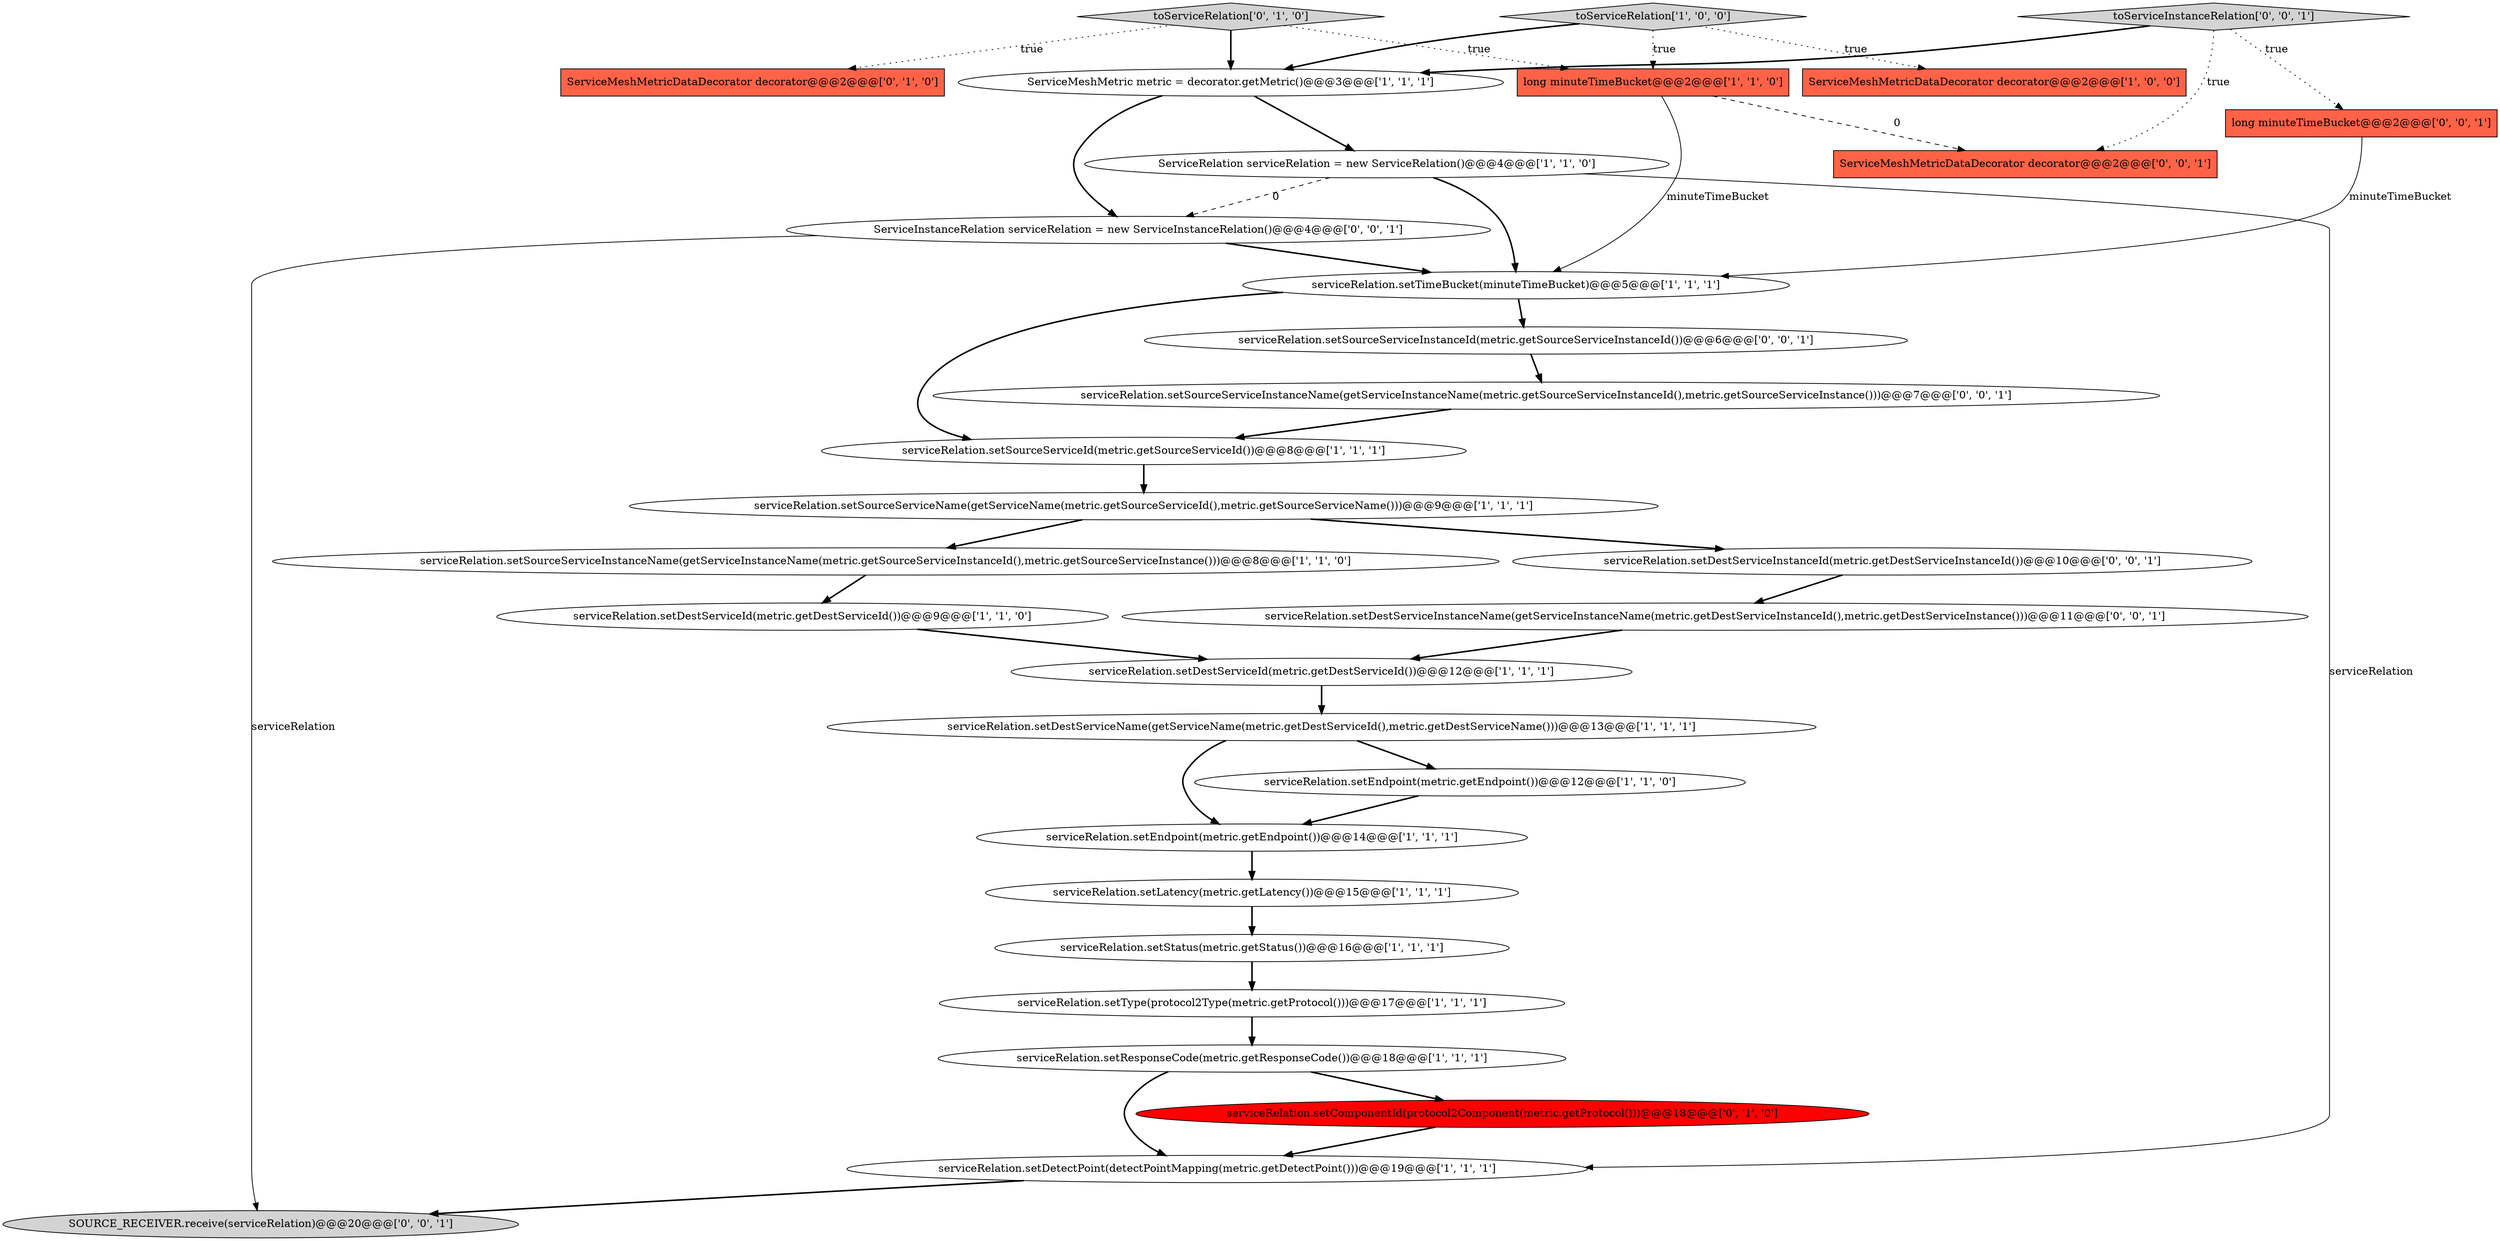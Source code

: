 digraph {
16 [style = filled, label = "ServiceMeshMetric metric = decorator.getMetric()@@@3@@@['1', '1', '1']", fillcolor = white, shape = ellipse image = "AAA0AAABBB1BBB"];
10 [style = filled, label = "serviceRelation.setTimeBucket(minuteTimeBucket)@@@5@@@['1', '1', '1']", fillcolor = white, shape = ellipse image = "AAA0AAABBB1BBB"];
13 [style = filled, label = "serviceRelation.setDestServiceName(getServiceName(metric.getDestServiceId(),metric.getDestServiceName()))@@@13@@@['1', '1', '1']", fillcolor = white, shape = ellipse image = "AAA0AAABBB1BBB"];
7 [style = filled, label = "serviceRelation.setResponseCode(metric.getResponseCode())@@@18@@@['1', '1', '1']", fillcolor = white, shape = ellipse image = "AAA0AAABBB1BBB"];
28 [style = filled, label = "serviceRelation.setDestServiceInstanceId(metric.getDestServiceInstanceId())@@@10@@@['0', '0', '1']", fillcolor = white, shape = ellipse image = "AAA0AAABBB3BBB"];
9 [style = filled, label = "serviceRelation.setDestServiceId(metric.getDestServiceId())@@@9@@@['1', '1', '0']", fillcolor = white, shape = ellipse image = "AAA0AAABBB1BBB"];
19 [style = filled, label = "ServiceMeshMetricDataDecorator decorator@@@2@@@['0', '1', '0']", fillcolor = tomato, shape = box image = "AAA0AAABBB2BBB"];
25 [style = filled, label = "long minuteTimeBucket@@@2@@@['0', '0', '1']", fillcolor = tomato, shape = box image = "AAA0AAABBB3BBB"];
5 [style = filled, label = "serviceRelation.setDetectPoint(detectPointMapping(metric.getDetectPoint()))@@@19@@@['1', '1', '1']", fillcolor = white, shape = ellipse image = "AAA0AAABBB1BBB"];
3 [style = filled, label = "ServiceRelation serviceRelation = new ServiceRelation()@@@4@@@['1', '1', '0']", fillcolor = white, shape = ellipse image = "AAA0AAABBB1BBB"];
30 [style = filled, label = "serviceRelation.setSourceServiceInstanceName(getServiceInstanceName(metric.getSourceServiceInstanceId(),metric.getSourceServiceInstance()))@@@7@@@['0', '0', '1']", fillcolor = white, shape = ellipse image = "AAA0AAABBB3BBB"];
29 [style = filled, label = "ServiceMeshMetricDataDecorator decorator@@@2@@@['0', '0', '1']", fillcolor = tomato, shape = box image = "AAA0AAABBB3BBB"];
14 [style = filled, label = "serviceRelation.setLatency(metric.getLatency())@@@15@@@['1', '1', '1']", fillcolor = white, shape = ellipse image = "AAA0AAABBB1BBB"];
15 [style = filled, label = "serviceRelation.setStatus(metric.getStatus())@@@16@@@['1', '1', '1']", fillcolor = white, shape = ellipse image = "AAA0AAABBB1BBB"];
12 [style = filled, label = "long minuteTimeBucket@@@2@@@['1', '1', '0']", fillcolor = tomato, shape = box image = "AAA0AAABBB1BBB"];
6 [style = filled, label = "serviceRelation.setEndpoint(metric.getEndpoint())@@@14@@@['1', '1', '1']", fillcolor = white, shape = ellipse image = "AAA0AAABBB1BBB"];
18 [style = filled, label = "serviceRelation.setEndpoint(metric.getEndpoint())@@@12@@@['1', '1', '0']", fillcolor = white, shape = ellipse image = "AAA0AAABBB1BBB"];
2 [style = filled, label = "serviceRelation.setSourceServiceInstanceName(getServiceInstanceName(metric.getSourceServiceInstanceId(),metric.getSourceServiceInstance()))@@@8@@@['1', '1', '0']", fillcolor = white, shape = ellipse image = "AAA0AAABBB1BBB"];
22 [style = filled, label = "toServiceInstanceRelation['0', '0', '1']", fillcolor = lightgray, shape = diamond image = "AAA0AAABBB3BBB"];
11 [style = filled, label = "serviceRelation.setSourceServiceName(getServiceName(metric.getSourceServiceId(),metric.getSourceServiceName()))@@@9@@@['1', '1', '1']", fillcolor = white, shape = ellipse image = "AAA0AAABBB1BBB"];
27 [style = filled, label = "ServiceInstanceRelation serviceRelation = new ServiceInstanceRelation()@@@4@@@['0', '0', '1']", fillcolor = white, shape = ellipse image = "AAA0AAABBB3BBB"];
0 [style = filled, label = "serviceRelation.setType(protocol2Type(metric.getProtocol()))@@@17@@@['1', '1', '1']", fillcolor = white, shape = ellipse image = "AAA0AAABBB1BBB"];
26 [style = filled, label = "serviceRelation.setSourceServiceInstanceId(metric.getSourceServiceInstanceId())@@@6@@@['0', '0', '1']", fillcolor = white, shape = ellipse image = "AAA0AAABBB3BBB"];
20 [style = filled, label = "toServiceRelation['0', '1', '0']", fillcolor = lightgray, shape = diamond image = "AAA0AAABBB2BBB"];
23 [style = filled, label = "serviceRelation.setDestServiceInstanceName(getServiceInstanceName(metric.getDestServiceInstanceId(),metric.getDestServiceInstance()))@@@11@@@['0', '0', '1']", fillcolor = white, shape = ellipse image = "AAA0AAABBB3BBB"];
1 [style = filled, label = "ServiceMeshMetricDataDecorator decorator@@@2@@@['1', '0', '0']", fillcolor = tomato, shape = box image = "AAA0AAABBB1BBB"];
4 [style = filled, label = "toServiceRelation['1', '0', '0']", fillcolor = lightgray, shape = diamond image = "AAA0AAABBB1BBB"];
24 [style = filled, label = "SOURCE_RECEIVER.receive(serviceRelation)@@@20@@@['0', '0', '1']", fillcolor = lightgray, shape = ellipse image = "AAA0AAABBB3BBB"];
17 [style = filled, label = "serviceRelation.setDestServiceId(metric.getDestServiceId())@@@12@@@['1', '1', '1']", fillcolor = white, shape = ellipse image = "AAA0AAABBB1BBB"];
21 [style = filled, label = "serviceRelation.setComponentId(protocol2Component(metric.getProtocol()))@@@18@@@['0', '1', '0']", fillcolor = red, shape = ellipse image = "AAA1AAABBB2BBB"];
8 [style = filled, label = "serviceRelation.setSourceServiceId(metric.getSourceServiceId())@@@8@@@['1', '1', '1']", fillcolor = white, shape = ellipse image = "AAA0AAABBB1BBB"];
16->3 [style = bold, label=""];
11->28 [style = bold, label=""];
22->29 [style = dotted, label="true"];
16->27 [style = bold, label=""];
4->1 [style = dotted, label="true"];
22->16 [style = bold, label=""];
3->27 [style = dashed, label="0"];
22->25 [style = dotted, label="true"];
12->10 [style = solid, label="minuteTimeBucket"];
9->17 [style = bold, label=""];
10->26 [style = bold, label=""];
25->10 [style = solid, label="minuteTimeBucket"];
2->9 [style = bold, label=""];
11->2 [style = bold, label=""];
3->5 [style = solid, label="serviceRelation"];
0->7 [style = bold, label=""];
26->30 [style = bold, label=""];
6->14 [style = bold, label=""];
3->10 [style = bold, label=""];
21->5 [style = bold, label=""];
7->5 [style = bold, label=""];
20->16 [style = bold, label=""];
10->8 [style = bold, label=""];
18->6 [style = bold, label=""];
28->23 [style = bold, label=""];
5->24 [style = bold, label=""];
15->0 [style = bold, label=""];
27->10 [style = bold, label=""];
27->24 [style = solid, label="serviceRelation"];
12->29 [style = dashed, label="0"];
7->21 [style = bold, label=""];
23->17 [style = bold, label=""];
14->15 [style = bold, label=""];
17->13 [style = bold, label=""];
20->19 [style = dotted, label="true"];
20->12 [style = dotted, label="true"];
30->8 [style = bold, label=""];
13->6 [style = bold, label=""];
4->12 [style = dotted, label="true"];
8->11 [style = bold, label=""];
4->16 [style = bold, label=""];
13->18 [style = bold, label=""];
}

